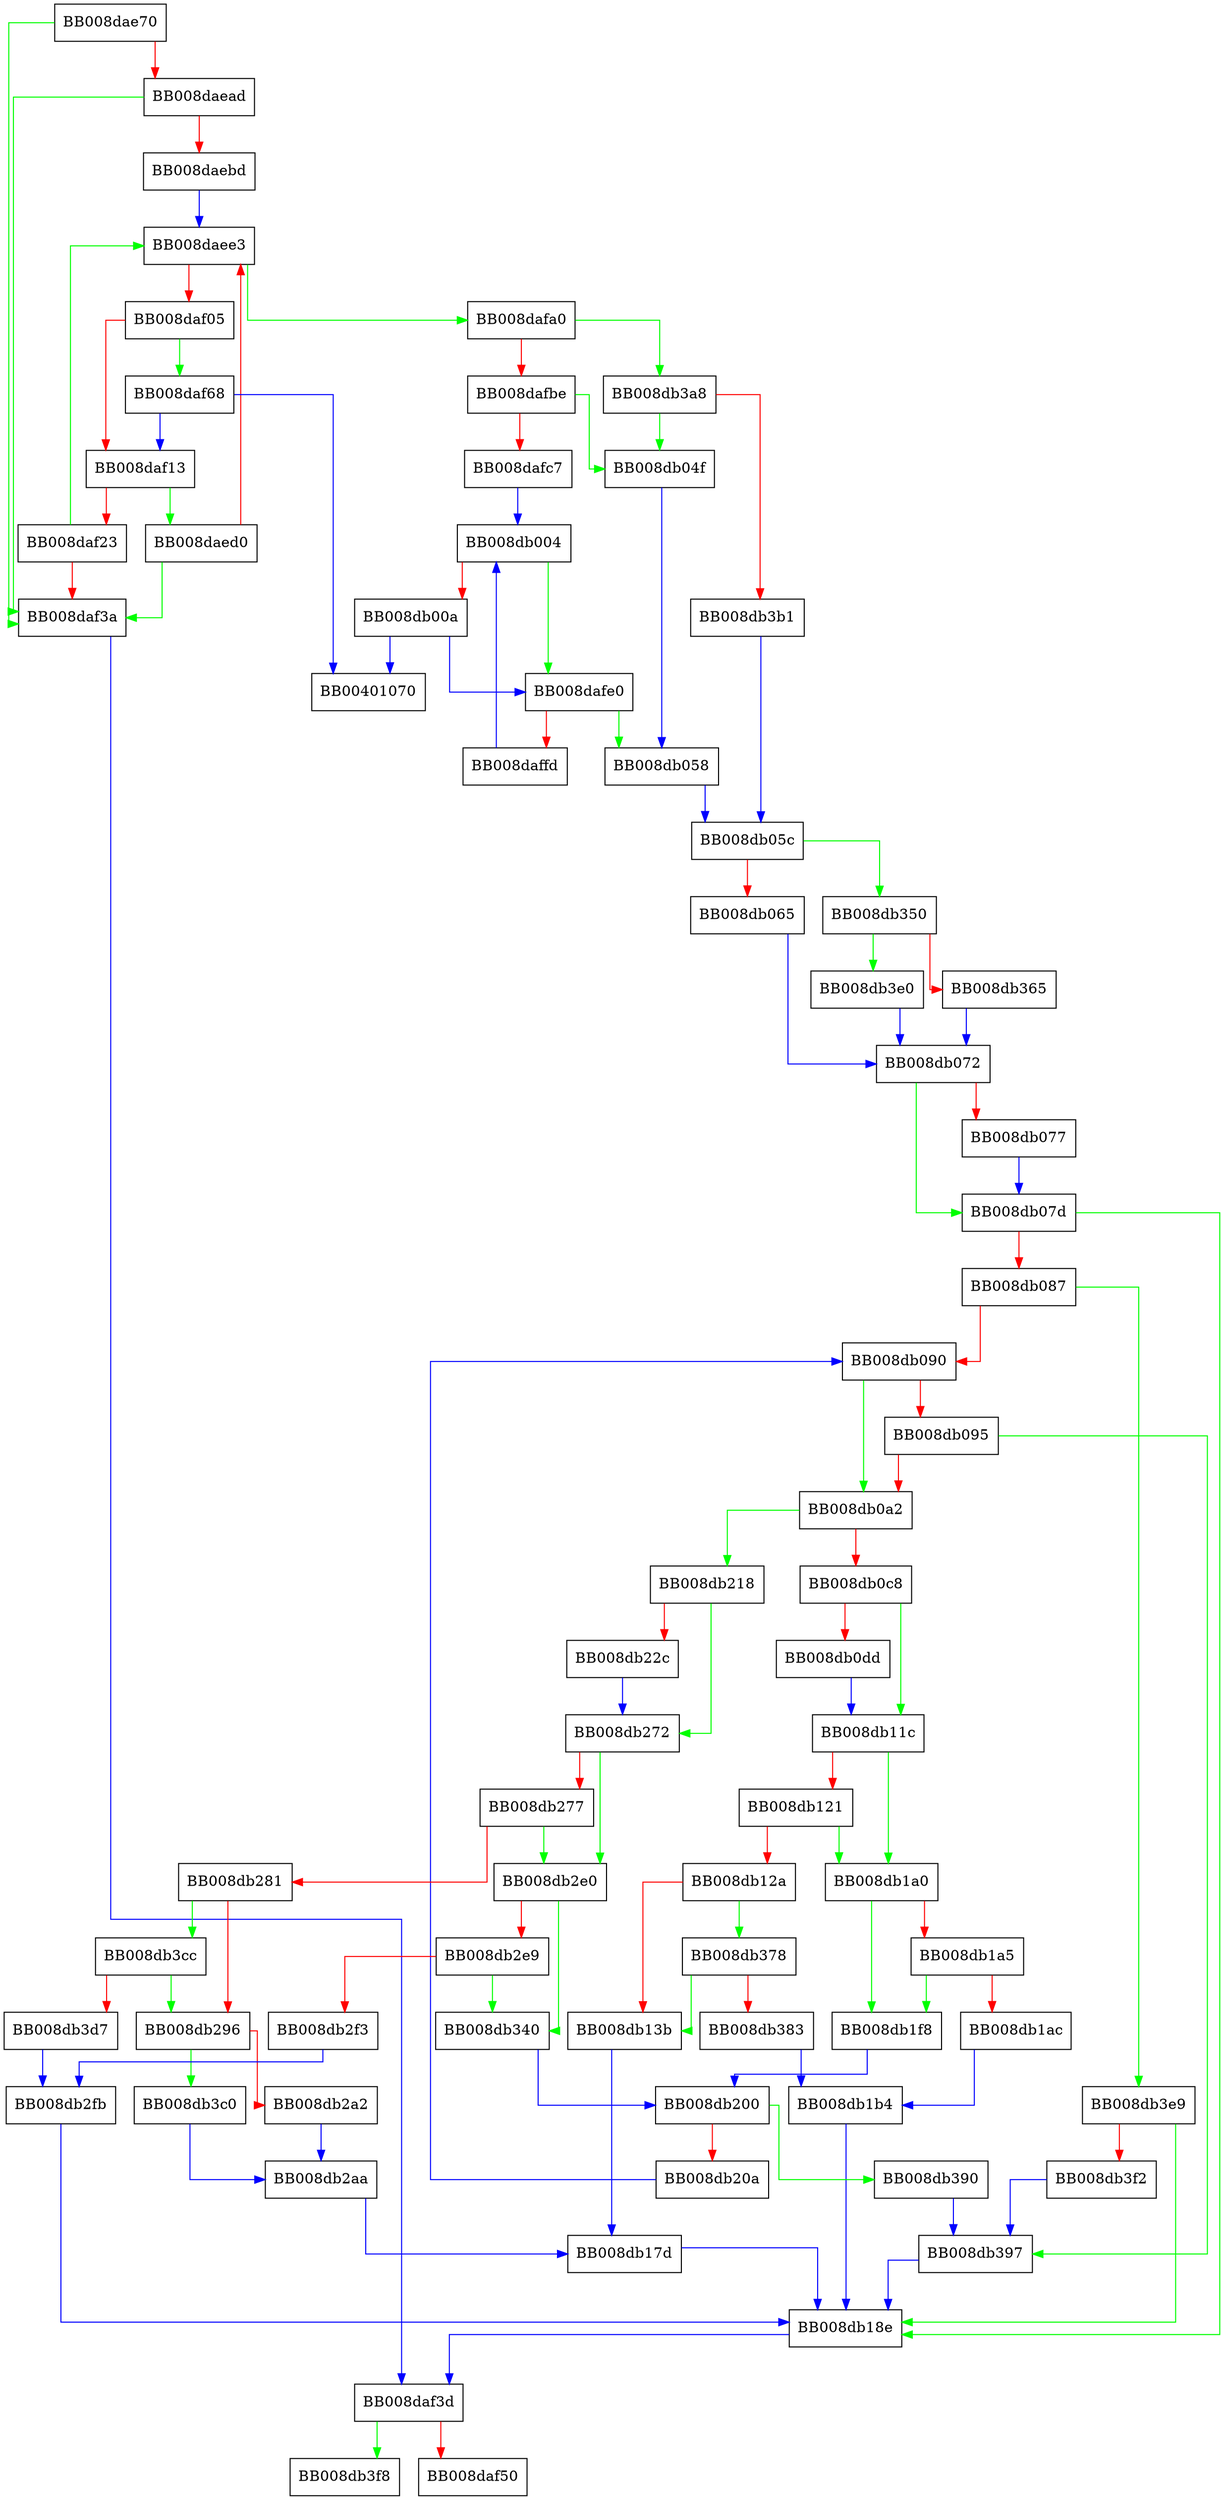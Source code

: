 digraph tdelete {
  node [shape="box"];
  graph [splines=ortho];
  BB008dae70 -> BB008daf3a [color="green"];
  BB008dae70 -> BB008daead [color="red"];
  BB008daead -> BB008daf3a [color="green"];
  BB008daead -> BB008daebd [color="red"];
  BB008daebd -> BB008daee3 [color="blue"];
  BB008daed0 -> BB008daf3a [color="green"];
  BB008daed0 -> BB008daee3 [color="red"];
  BB008daee3 -> BB008dafa0 [color="green"];
  BB008daee3 -> BB008daf05 [color="red"];
  BB008daf05 -> BB008daf68 [color="green"];
  BB008daf05 -> BB008daf13 [color="red"];
  BB008daf13 -> BB008daed0 [color="green"];
  BB008daf13 -> BB008daf23 [color="red"];
  BB008daf23 -> BB008daee3 [color="green"];
  BB008daf23 -> BB008daf3a [color="red"];
  BB008daf3a -> BB008daf3d [color="blue"];
  BB008daf3d -> BB008db3f8 [color="green"];
  BB008daf3d -> BB008daf50 [color="red"];
  BB008daf68 -> BB00401070 [color="blue"];
  BB008daf68 -> BB008daf13 [color="blue"];
  BB008dafa0 -> BB008db3a8 [color="green"];
  BB008dafa0 -> BB008dafbe [color="red"];
  BB008dafbe -> BB008db04f [color="green"];
  BB008dafbe -> BB008dafc7 [color="red"];
  BB008dafc7 -> BB008db004 [color="blue"];
  BB008dafe0 -> BB008db058 [color="green"];
  BB008dafe0 -> BB008daffd [color="red"];
  BB008daffd -> BB008db004 [color="blue"];
  BB008db004 -> BB008dafe0 [color="green"];
  BB008db004 -> BB008db00a [color="red"];
  BB008db00a -> BB00401070 [color="blue"];
  BB008db00a -> BB008dafe0 [color="blue"];
  BB008db04f -> BB008db058 [color="blue"];
  BB008db058 -> BB008db05c [color="blue"];
  BB008db05c -> BB008db350 [color="green"];
  BB008db05c -> BB008db065 [color="red"];
  BB008db065 -> BB008db072 [color="blue"];
  BB008db072 -> BB008db07d [color="green"];
  BB008db072 -> BB008db077 [color="red"];
  BB008db077 -> BB008db07d [color="blue"];
  BB008db07d -> BB008db18e [color="green"];
  BB008db07d -> BB008db087 [color="red"];
  BB008db087 -> BB008db3e9 [color="green"];
  BB008db087 -> BB008db090 [color="red"];
  BB008db090 -> BB008db0a2 [color="green"];
  BB008db090 -> BB008db095 [color="red"];
  BB008db095 -> BB008db397 [color="green"];
  BB008db095 -> BB008db0a2 [color="red"];
  BB008db0a2 -> BB008db218 [color="green"];
  BB008db0a2 -> BB008db0c8 [color="red"];
  BB008db0c8 -> BB008db11c [color="green"];
  BB008db0c8 -> BB008db0dd [color="red"];
  BB008db0dd -> BB008db11c [color="blue"];
  BB008db11c -> BB008db1a0 [color="green"];
  BB008db11c -> BB008db121 [color="red"];
  BB008db121 -> BB008db1a0 [color="green"];
  BB008db121 -> BB008db12a [color="red"];
  BB008db12a -> BB008db378 [color="green"];
  BB008db12a -> BB008db13b [color="red"];
  BB008db13b -> BB008db17d [color="blue"];
  BB008db17d -> BB008db18e [color="blue"];
  BB008db18e -> BB008daf3d [color="blue"];
  BB008db1a0 -> BB008db1f8 [color="green"];
  BB008db1a0 -> BB008db1a5 [color="red"];
  BB008db1a5 -> BB008db1f8 [color="green"];
  BB008db1a5 -> BB008db1ac [color="red"];
  BB008db1ac -> BB008db1b4 [color="blue"];
  BB008db1b4 -> BB008db18e [color="blue"];
  BB008db1f8 -> BB008db200 [color="blue"];
  BB008db200 -> BB008db390 [color="green"];
  BB008db200 -> BB008db20a [color="red"];
  BB008db20a -> BB008db090 [color="blue"];
  BB008db218 -> BB008db272 [color="green"];
  BB008db218 -> BB008db22c [color="red"];
  BB008db22c -> BB008db272 [color="blue"];
  BB008db272 -> BB008db2e0 [color="green"];
  BB008db272 -> BB008db277 [color="red"];
  BB008db277 -> BB008db2e0 [color="green"];
  BB008db277 -> BB008db281 [color="red"];
  BB008db281 -> BB008db3cc [color="green"];
  BB008db281 -> BB008db296 [color="red"];
  BB008db296 -> BB008db3c0 [color="green"];
  BB008db296 -> BB008db2a2 [color="red"];
  BB008db2a2 -> BB008db2aa [color="blue"];
  BB008db2aa -> BB008db17d [color="blue"];
  BB008db2e0 -> BB008db340 [color="green"];
  BB008db2e0 -> BB008db2e9 [color="red"];
  BB008db2e9 -> BB008db340 [color="green"];
  BB008db2e9 -> BB008db2f3 [color="red"];
  BB008db2f3 -> BB008db2fb [color="blue"];
  BB008db2fb -> BB008db18e [color="blue"];
  BB008db340 -> BB008db200 [color="blue"];
  BB008db350 -> BB008db3e0 [color="green"];
  BB008db350 -> BB008db365 [color="red"];
  BB008db365 -> BB008db072 [color="blue"];
  BB008db378 -> BB008db13b [color="green"];
  BB008db378 -> BB008db383 [color="red"];
  BB008db383 -> BB008db1b4 [color="blue"];
  BB008db390 -> BB008db397 [color="blue"];
  BB008db397 -> BB008db18e [color="blue"];
  BB008db3a8 -> BB008db04f [color="green"];
  BB008db3a8 -> BB008db3b1 [color="red"];
  BB008db3b1 -> BB008db05c [color="blue"];
  BB008db3c0 -> BB008db2aa [color="blue"];
  BB008db3cc -> BB008db296 [color="green"];
  BB008db3cc -> BB008db3d7 [color="red"];
  BB008db3d7 -> BB008db2fb [color="blue"];
  BB008db3e0 -> BB008db072 [color="blue"];
  BB008db3e9 -> BB008db18e [color="green"];
  BB008db3e9 -> BB008db3f2 [color="red"];
  BB008db3f2 -> BB008db397 [color="blue"];
}